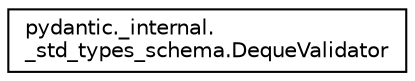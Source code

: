 digraph "Graphical Class Hierarchy"
{
 // LATEX_PDF_SIZE
  edge [fontname="Helvetica",fontsize="10",labelfontname="Helvetica",labelfontsize="10"];
  node [fontname="Helvetica",fontsize="10",shape=record];
  rankdir="LR";
  Node0 [label="pydantic._internal.\l_std_types_schema.DequeValidator",height=0.2,width=0.4,color="black", fillcolor="white", style="filled",URL="$classpydantic_1_1__internal_1_1__std__types__schema_1_1DequeValidator.html",tooltip=" "];
}
